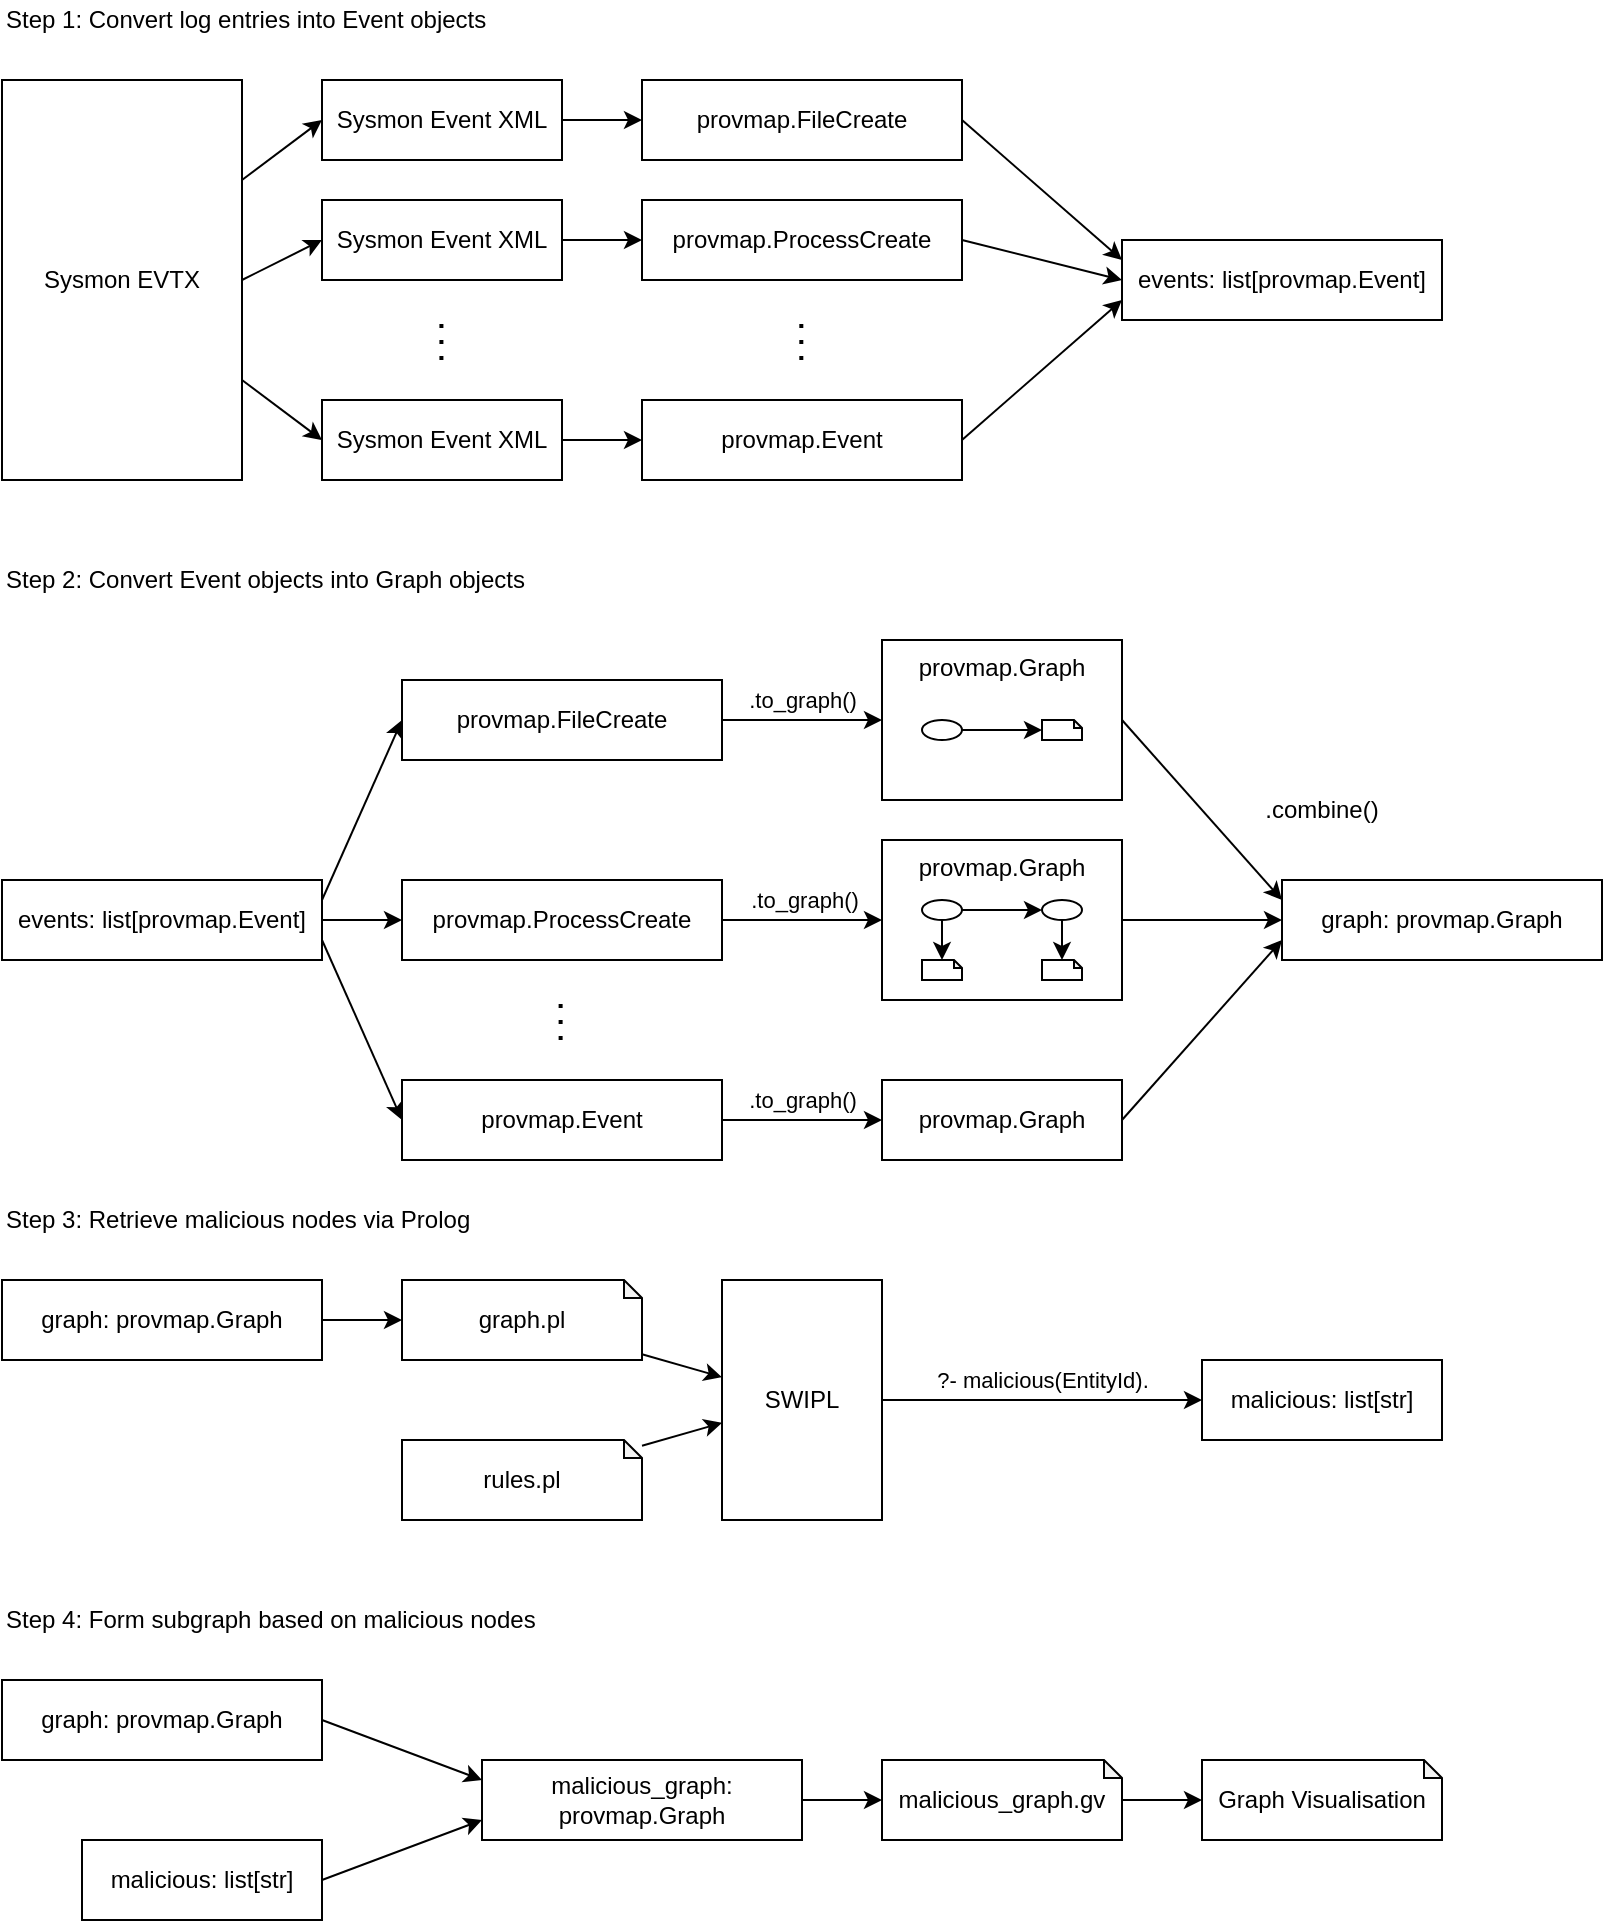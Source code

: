 <mxfile version="25.0.2">
  <diagram id="GjenRVEynXwnZovz5MMi" name="Page-1">
    <mxGraphModel dx="2462" dy="997" grid="1" gridSize="10" guides="1" tooltips="1" connect="1" arrows="1" fold="1" page="1" pageScale="1" pageWidth="850" pageHeight="1100" math="0" shadow="0">
      <root>
        <mxCell id="0" />
        <mxCell id="1" parent="0" />
        <mxCell id="2" value="Step 1: Convert log entries into Event objects" style="text;html=1;align=left;verticalAlign=middle;whiteSpace=wrap;rounded=0;" parent="1" vertex="1">
          <mxGeometry x="40" y="40" width="280" height="20" as="geometry" />
        </mxCell>
        <mxCell id="12" style="edgeStyle=none;html=1;exitX=1;exitY=0.5;exitDx=0;exitDy=0;entryX=0;entryY=0.5;entryDx=0;entryDy=0;" parent="1" source="3" target="5" edge="1">
          <mxGeometry relative="1" as="geometry" />
        </mxCell>
        <mxCell id="13" style="edgeStyle=none;html=1;exitX=1;exitY=0.75;exitDx=0;exitDy=0;entryX=0;entryY=0.5;entryDx=0;entryDy=0;" parent="1" source="3" target="6" edge="1">
          <mxGeometry relative="1" as="geometry" />
        </mxCell>
        <mxCell id="3" value="Sysmon EVTX" style="rounded=0;whiteSpace=wrap;html=1;" parent="1" vertex="1">
          <mxGeometry x="40" y="80" width="120" height="200" as="geometry" />
        </mxCell>
        <mxCell id="14" style="edgeStyle=none;html=1;exitX=1;exitY=0.5;exitDx=0;exitDy=0;entryX=0;entryY=0.5;entryDx=0;entryDy=0;" parent="1" source="4" target="8" edge="1">
          <mxGeometry relative="1" as="geometry" />
        </mxCell>
        <mxCell id="4" value="Sysmon Event XML" style="rounded=0;whiteSpace=wrap;html=1;" parent="1" vertex="1">
          <mxGeometry x="200" y="80" width="120" height="40" as="geometry" />
        </mxCell>
        <mxCell id="15" value="" style="edgeStyle=none;html=1;" parent="1" source="5" target="9" edge="1">
          <mxGeometry relative="1" as="geometry" />
        </mxCell>
        <mxCell id="5" value="Sysmon Event XML" style="rounded=0;whiteSpace=wrap;html=1;" parent="1" vertex="1">
          <mxGeometry x="200" y="140" width="120" height="40" as="geometry" />
        </mxCell>
        <mxCell id="16" value="" style="edgeStyle=none;html=1;" parent="1" source="6" target="10" edge="1">
          <mxGeometry relative="1" as="geometry" />
        </mxCell>
        <mxCell id="6" value="Sysmon Event XML" style="rounded=0;whiteSpace=wrap;html=1;" parent="1" vertex="1">
          <mxGeometry x="200" y="240" width="120" height="40" as="geometry" />
        </mxCell>
        <mxCell id="7" value="" style="endArrow=none;dashed=1;html=1;dashPattern=1 3;strokeWidth=2;" parent="1" edge="1">
          <mxGeometry width="50" height="50" relative="1" as="geometry">
            <mxPoint x="259.71" y="220" as="sourcePoint" />
            <mxPoint x="259.71" y="200" as="targetPoint" />
          </mxGeometry>
        </mxCell>
        <mxCell id="18" style="edgeStyle=none;html=1;exitX=1;exitY=0.5;exitDx=0;exitDy=0;entryX=0;entryY=0.25;entryDx=0;entryDy=0;" parent="1" source="8" target="17" edge="1">
          <mxGeometry relative="1" as="geometry" />
        </mxCell>
        <mxCell id="8" value="provmap.FileCreate" style="rounded=0;whiteSpace=wrap;html=1;" parent="1" vertex="1">
          <mxGeometry x="360" y="80" width="160" height="40" as="geometry" />
        </mxCell>
        <mxCell id="19" style="edgeStyle=none;html=1;exitX=1;exitY=0.5;exitDx=0;exitDy=0;entryX=0;entryY=0.5;entryDx=0;entryDy=0;" parent="1" source="9" target="17" edge="1">
          <mxGeometry relative="1" as="geometry" />
        </mxCell>
        <mxCell id="9" value="provmap.ProcessCreate" style="rounded=0;whiteSpace=wrap;html=1;" parent="1" vertex="1">
          <mxGeometry x="360" y="140" width="160" height="40" as="geometry" />
        </mxCell>
        <mxCell id="20" style="edgeStyle=none;html=1;exitX=1;exitY=0.5;exitDx=0;exitDy=0;entryX=0;entryY=0.75;entryDx=0;entryDy=0;" parent="1" source="10" target="17" edge="1">
          <mxGeometry relative="1" as="geometry" />
        </mxCell>
        <mxCell id="10" value="provmap.Event" style="rounded=0;whiteSpace=wrap;html=1;" parent="1" vertex="1">
          <mxGeometry x="360" y="240" width="160" height="40" as="geometry" />
        </mxCell>
        <mxCell id="11" value="" style="endArrow=classic;html=1;entryX=0;entryY=0.5;entryDx=0;entryDy=0;exitX=1;exitY=0.25;exitDx=0;exitDy=0;" parent="1" source="3" target="4" edge="1">
          <mxGeometry width="50" height="50" relative="1" as="geometry">
            <mxPoint x="170" y="100" as="sourcePoint" />
            <mxPoint x="180" y="130" as="targetPoint" />
          </mxGeometry>
        </mxCell>
        <mxCell id="17" value="events: list[provmap.Event]" style="rounded=0;whiteSpace=wrap;html=1;" parent="1" vertex="1">
          <mxGeometry x="600" y="160" width="160" height="40" as="geometry" />
        </mxCell>
        <mxCell id="29" style="edgeStyle=none;html=1;exitX=1;exitY=0.25;exitDx=0;exitDy=0;entryX=0;entryY=0.5;entryDx=0;entryDy=0;" parent="1" source="21" target="23" edge="1">
          <mxGeometry relative="1" as="geometry" />
        </mxCell>
        <mxCell id="30" style="edgeStyle=none;html=1;exitX=1;exitY=0.5;exitDx=0;exitDy=0;entryX=0;entryY=0.5;entryDx=0;entryDy=0;" parent="1" source="21" target="24" edge="1">
          <mxGeometry relative="1" as="geometry" />
        </mxCell>
        <mxCell id="42" style="edgeStyle=none;html=1;exitX=1;exitY=0.75;exitDx=0;exitDy=0;entryX=0;entryY=0.5;entryDx=0;entryDy=0;" parent="1" source="21" target="41" edge="1">
          <mxGeometry relative="1" as="geometry" />
        </mxCell>
        <mxCell id="21" value="events: list[provmap.Event]" style="rounded=0;whiteSpace=wrap;html=1;" parent="1" vertex="1">
          <mxGeometry x="40" y="480" width="160" height="40" as="geometry" />
        </mxCell>
        <mxCell id="54" value=".to_graph()" style="edgeStyle=none;html=1;exitX=1;exitY=0.5;exitDx=0;exitDy=0;entryX=0;entryY=0.5;entryDx=0;entryDy=0;" parent="1" source="23" target="32" edge="1">
          <mxGeometry y="10" relative="1" as="geometry">
            <mxPoint as="offset" />
          </mxGeometry>
        </mxCell>
        <mxCell id="23" value="provmap.FileCreate" style="rounded=0;whiteSpace=wrap;html=1;" parent="1" vertex="1">
          <mxGeometry x="240" y="380" width="160" height="40" as="geometry" />
        </mxCell>
        <mxCell id="55" style="edgeStyle=none;html=1;exitX=1;exitY=0.5;exitDx=0;exitDy=0;entryX=0;entryY=0.5;entryDx=0;entryDy=0;" parent="1" source="24" target="36" edge="1">
          <mxGeometry relative="1" as="geometry" />
        </mxCell>
        <mxCell id="92" value="&lt;span style=&quot;color: rgb(0, 0, 0);&quot;&gt;.to_graph()&lt;/span&gt;" style="edgeLabel;html=1;align=center;verticalAlign=middle;resizable=0;points=[];" parent="55" vertex="1" connectable="0">
          <mxGeometry x="-0.043" y="2" relative="1" as="geometry">
            <mxPoint x="2" y="-8" as="offset" />
          </mxGeometry>
        </mxCell>
        <mxCell id="24" value="provmap.ProcessCreate" style="rounded=0;whiteSpace=wrap;html=1;" parent="1" vertex="1">
          <mxGeometry x="240" y="480" width="160" height="40" as="geometry" />
        </mxCell>
        <mxCell id="27" value="" style="endArrow=none;dashed=1;html=1;dashPattern=1 3;strokeWidth=2;" parent="1" edge="1">
          <mxGeometry width="50" height="50" relative="1" as="geometry">
            <mxPoint x="439.66" y="220" as="sourcePoint" />
            <mxPoint x="439.66" y="200" as="targetPoint" />
          </mxGeometry>
        </mxCell>
        <mxCell id="59" style="edgeStyle=none;html=1;exitX=1;exitY=0.5;exitDx=0;exitDy=0;entryX=0;entryY=0.25;entryDx=0;entryDy=0;" parent="1" source="32" target="57" edge="1">
          <mxGeometry relative="1" as="geometry" />
        </mxCell>
        <mxCell id="32" value="provmap.Graph" style="rounded=0;whiteSpace=wrap;html=1;verticalAlign=top;" parent="1" vertex="1">
          <mxGeometry x="480" y="360" width="120" height="80" as="geometry" />
        </mxCell>
        <mxCell id="58" value="" style="edgeStyle=none;html=1;" parent="1" source="36" target="57" edge="1">
          <mxGeometry relative="1" as="geometry" />
        </mxCell>
        <mxCell id="36" value="provmap.Graph" style="rounded=0;whiteSpace=wrap;html=1;verticalAlign=top;" parent="1" vertex="1">
          <mxGeometry x="480" y="460" width="120" height="80" as="geometry" />
        </mxCell>
        <mxCell id="51" style="edgeStyle=none;html=1;exitX=1;exitY=0.5;exitDx=0;exitDy=0;entryX=0;entryY=0.5;entryDx=0;entryDy=0;" parent="1" source="37" target="49" edge="1">
          <mxGeometry relative="1" as="geometry" />
        </mxCell>
        <mxCell id="37" value="" style="ellipse;whiteSpace=wrap;html=1;" parent="1" vertex="1">
          <mxGeometry x="500" y="490" width="20" height="10" as="geometry" />
        </mxCell>
        <mxCell id="40" value="" style="endArrow=none;dashed=1;html=1;dashPattern=1 3;strokeWidth=2;" parent="1" edge="1">
          <mxGeometry width="50" height="50" relative="1" as="geometry">
            <mxPoint x="319.31" y="560" as="sourcePoint" />
            <mxPoint x="319.31" y="540" as="targetPoint" />
          </mxGeometry>
        </mxCell>
        <mxCell id="56" style="edgeStyle=none;html=1;exitX=1;exitY=0.5;exitDx=0;exitDy=0;entryX=0;entryY=0.5;entryDx=0;entryDy=0;" parent="1" source="41" target="43" edge="1">
          <mxGeometry relative="1" as="geometry" />
        </mxCell>
        <mxCell id="93" value="&lt;span style=&quot;color: rgb(0, 0, 0);&quot;&gt;.to_graph()&lt;/span&gt;" style="edgeLabel;html=1;align=center;verticalAlign=middle;resizable=0;points=[];" parent="56" vertex="1" connectable="0">
          <mxGeometry x="-0.008" y="1" relative="1" as="geometry">
            <mxPoint y="-9" as="offset" />
          </mxGeometry>
        </mxCell>
        <mxCell id="41" value="provmap.Event" style="rounded=0;whiteSpace=wrap;html=1;" parent="1" vertex="1">
          <mxGeometry x="240" y="580" width="160" height="40" as="geometry" />
        </mxCell>
        <mxCell id="60" style="edgeStyle=none;html=1;exitX=1;exitY=0.5;exitDx=0;exitDy=0;entryX=0;entryY=0.75;entryDx=0;entryDy=0;" parent="1" source="43" target="57" edge="1">
          <mxGeometry relative="1" as="geometry" />
        </mxCell>
        <mxCell id="43" value="provmap.Graph" style="rounded=0;whiteSpace=wrap;html=1;verticalAlign=middle;" parent="1" vertex="1">
          <mxGeometry x="480" y="580" width="120" height="40" as="geometry" />
        </mxCell>
        <mxCell id="48" value="" style="shape=note;whiteSpace=wrap;html=1;backgroundOutline=1;darkOpacity=0.05;size=4;" parent="1" vertex="1">
          <mxGeometry x="500" y="520" width="20" height="10" as="geometry" />
        </mxCell>
        <mxCell id="49" value="" style="ellipse;whiteSpace=wrap;html=1;" parent="1" vertex="1">
          <mxGeometry x="560" y="490" width="20" height="10" as="geometry" />
        </mxCell>
        <mxCell id="50" value="" style="shape=note;whiteSpace=wrap;html=1;backgroundOutline=1;darkOpacity=0.05;size=4;" parent="1" vertex="1">
          <mxGeometry x="560" y="520" width="20" height="10" as="geometry" />
        </mxCell>
        <mxCell id="52" style="edgeStyle=none;html=1;exitX=0.5;exitY=1;exitDx=0;exitDy=0;entryX=0.5;entryY=0;entryDx=0;entryDy=0;entryPerimeter=0;" parent="1" source="37" target="48" edge="1">
          <mxGeometry relative="1" as="geometry" />
        </mxCell>
        <mxCell id="53" style="edgeStyle=none;html=1;exitX=0.5;exitY=1;exitDx=0;exitDy=0;entryX=0.5;entryY=0;entryDx=0;entryDy=0;entryPerimeter=0;" parent="1" source="49" target="50" edge="1">
          <mxGeometry relative="1" as="geometry" />
        </mxCell>
        <mxCell id="57" value="graph: provmap.Graph" style="rounded=0;whiteSpace=wrap;html=1;" parent="1" vertex="1">
          <mxGeometry x="680" y="480" width="160" height="40" as="geometry" />
        </mxCell>
        <mxCell id="61" value="Step 2: Convert Event objects into Graph objects" style="text;html=1;align=left;verticalAlign=middle;whiteSpace=wrap;rounded=0;" parent="1" vertex="1">
          <mxGeometry x="40" y="320" width="280" height="20" as="geometry" />
        </mxCell>
        <mxCell id="62" value="Step 3: Retrieve malicious nodes via Prolog" style="text;html=1;align=left;verticalAlign=middle;whiteSpace=wrap;rounded=0;" parent="1" vertex="1">
          <mxGeometry x="40" y="640" width="280" height="20" as="geometry" />
        </mxCell>
        <mxCell id="66" value="" style="edgeStyle=none;html=1;" parent="1" source="63" target="65" edge="1">
          <mxGeometry relative="1" as="geometry" />
        </mxCell>
        <mxCell id="63" value="graph: provmap.Graph" style="rounded=0;whiteSpace=wrap;html=1;" parent="1" vertex="1">
          <mxGeometry x="40" y="680" width="160" height="40" as="geometry" />
        </mxCell>
        <mxCell id="69" value="" style="edgeStyle=none;html=1;" parent="1" source="65" target="68" edge="1">
          <mxGeometry relative="1" as="geometry" />
        </mxCell>
        <mxCell id="65" value="graph.pl" style="shape=note;whiteSpace=wrap;html=1;backgroundOutline=1;darkOpacity=0.05;size=9;" parent="1" vertex="1">
          <mxGeometry x="240" y="680" width="120" height="40" as="geometry" />
        </mxCell>
        <mxCell id="70" value="" style="edgeStyle=none;html=1;" parent="1" source="67" target="68" edge="1">
          <mxGeometry relative="1" as="geometry" />
        </mxCell>
        <mxCell id="67" value="rules.pl" style="shape=note;whiteSpace=wrap;html=1;backgroundOutline=1;darkOpacity=0.05;size=9;" parent="1" vertex="1">
          <mxGeometry x="240" y="760" width="120" height="40" as="geometry" />
        </mxCell>
        <mxCell id="72" value="?- malicious(EntityId)." style="edgeStyle=none;html=1;" parent="1" source="68" target="71" edge="1">
          <mxGeometry y="10" relative="1" as="geometry">
            <mxPoint as="offset" />
          </mxGeometry>
        </mxCell>
        <mxCell id="68" value="SWIPL" style="rounded=0;whiteSpace=wrap;html=1;" parent="1" vertex="1">
          <mxGeometry x="400" y="680" width="80" height="120" as="geometry" />
        </mxCell>
        <mxCell id="71" value="malicious: list[str]" style="rounded=0;whiteSpace=wrap;html=1;" parent="1" vertex="1">
          <mxGeometry x="640" y="720" width="120" height="40" as="geometry" />
        </mxCell>
        <mxCell id="75" value="Step 4: Form subgraph based on malicious nodes" style="text;html=1;align=left;verticalAlign=middle;whiteSpace=wrap;rounded=0;" parent="1" vertex="1">
          <mxGeometry x="40" y="840" width="280" height="20" as="geometry" />
        </mxCell>
        <mxCell id="82" style="edgeStyle=none;html=1;exitX=1;exitY=0.5;exitDx=0;exitDy=0;entryX=0;entryY=0.25;entryDx=0;entryDy=0;" parent="1" source="78" target="81" edge="1">
          <mxGeometry relative="1" as="geometry" />
        </mxCell>
        <mxCell id="78" value="graph: provmap.Graph" style="rounded=0;whiteSpace=wrap;html=1;" parent="1" vertex="1">
          <mxGeometry x="40" y="880" width="160" height="40" as="geometry" />
        </mxCell>
        <mxCell id="84" style="edgeStyle=none;html=1;exitX=1;exitY=0.5;exitDx=0;exitDy=0;entryX=0;entryY=0.75;entryDx=0;entryDy=0;" parent="1" source="79" target="81" edge="1">
          <mxGeometry relative="1" as="geometry" />
        </mxCell>
        <mxCell id="79" value="malicious: list[str]" style="rounded=0;whiteSpace=wrap;html=1;" parent="1" vertex="1">
          <mxGeometry x="80" y="960" width="120" height="40" as="geometry" />
        </mxCell>
        <mxCell id="86" value="" style="edgeStyle=none;html=1;" parent="1" source="81" target="85" edge="1">
          <mxGeometry relative="1" as="geometry" />
        </mxCell>
        <mxCell id="81" value="malicious_graph: provmap.Graph" style="rounded=0;whiteSpace=wrap;html=1;" parent="1" vertex="1">
          <mxGeometry x="280" y="920" width="160" height="40" as="geometry" />
        </mxCell>
        <mxCell id="88" value="" style="edgeStyle=none;html=1;" parent="1" source="85" target="87" edge="1">
          <mxGeometry relative="1" as="geometry" />
        </mxCell>
        <mxCell id="85" value="malicious_graph.gv" style="shape=note;whiteSpace=wrap;html=1;backgroundOutline=1;darkOpacity=0.05;size=9;" parent="1" vertex="1">
          <mxGeometry x="480" y="920" width="120" height="40" as="geometry" />
        </mxCell>
        <mxCell id="87" value="Graph Visualisation" style="shape=note;whiteSpace=wrap;html=1;backgroundOutline=1;darkOpacity=0.05;size=9;" parent="1" vertex="1">
          <mxGeometry x="640" y="920" width="120" height="40" as="geometry" />
        </mxCell>
        <mxCell id="89" style="edgeStyle=none;html=1;exitX=1;exitY=0.5;exitDx=0;exitDy=0;entryX=0;entryY=0.5;entryDx=0;entryDy=0;entryPerimeter=0;" parent="1" source="90" target="91" edge="1">
          <mxGeometry relative="1" as="geometry">
            <mxPoint x="560" y="405" as="targetPoint" />
          </mxGeometry>
        </mxCell>
        <mxCell id="90" value="" style="ellipse;whiteSpace=wrap;html=1;" parent="1" vertex="1">
          <mxGeometry x="500" y="400" width="20" height="10" as="geometry" />
        </mxCell>
        <mxCell id="91" value="" style="shape=note;whiteSpace=wrap;html=1;backgroundOutline=1;darkOpacity=0.05;size=4;" parent="1" vertex="1">
          <mxGeometry x="560" y="400" width="20" height="10" as="geometry" />
        </mxCell>
        <mxCell id="IEJVqJ3NuSGk_x_pSzpP-93" value=".combine(&lt;span style=&quot;background-color: initial;&quot;&gt;)&lt;/span&gt;" style="text;html=1;align=center;verticalAlign=middle;whiteSpace=wrap;rounded=0;" vertex="1" parent="1">
          <mxGeometry x="620" y="430" width="160" height="30" as="geometry" />
        </mxCell>
      </root>
    </mxGraphModel>
  </diagram>
</mxfile>
